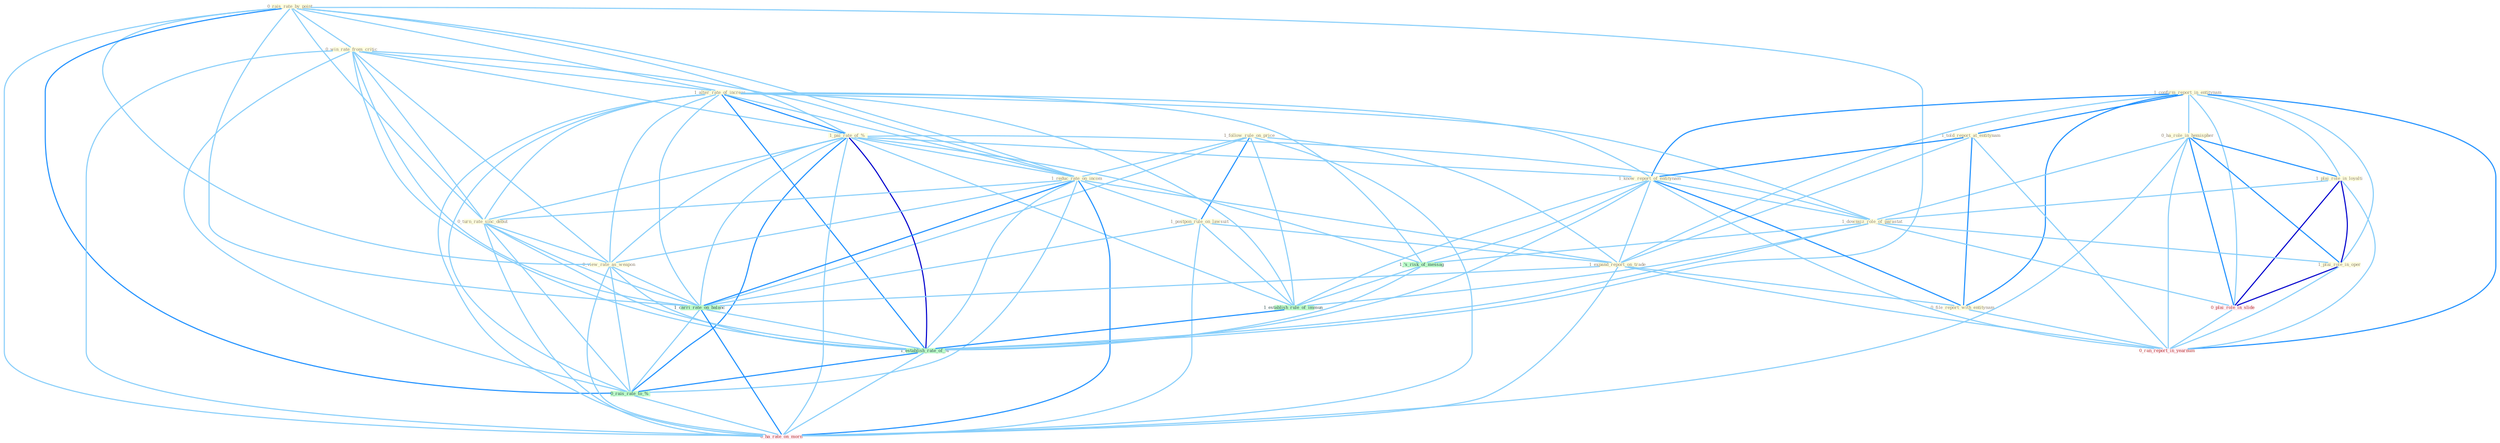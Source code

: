 Graph G{ 
    node
    [shape=polygon,style=filled,width=.5,height=.06,color="#BDFCC9",fixedsize=true,fontsize=4,
    fontcolor="#2f4f4f"];
    {node
    [color="#ffffe0", fontcolor="#8b7d6b"] "0_rais_rate_by_point " "1_confirm_report_in_entitynam " "0_win_rate_from_critic " "1_alter_rate_of_increas " "1_follow_rule_on_price " "1_pai_rate_of_% " "1_reduc_rate_on_incom " "0_turn_rate_sinc_debut " "0_ha_role_in_hemispher " "1_plai_role_in_loyalti " "1_told_report_at_entitynam " "0_view_rate_as_weapon " "1_know_report_of_entitynam " "1_downsiz_role_of_parastat " "1_postpon_rule_on_lawsuit " "1_expand_report_on_trade " "1_plai_role_in_oper " "0_file_report_with_entitynam "}
{node [color="#fff0f5", fontcolor="#b22222"] "0_plai_role_in_slide " "0_ran_report_in_yearnum " "0_ha_rate_on_morn "}
edge [color="#B0E2FF"];

	"0_rais_rate_by_point " -- "0_win_rate_from_critic " [w="1", color="#87cefa" ];
	"0_rais_rate_by_point " -- "1_alter_rate_of_increas " [w="1", color="#87cefa" ];
	"0_rais_rate_by_point " -- "1_pai_rate_of_% " [w="1", color="#87cefa" ];
	"0_rais_rate_by_point " -- "1_reduc_rate_on_incom " [w="1", color="#87cefa" ];
	"0_rais_rate_by_point " -- "0_turn_rate_sinc_debut " [w="1", color="#87cefa" ];
	"0_rais_rate_by_point " -- "0_view_rate_as_weapon " [w="1", color="#87cefa" ];
	"0_rais_rate_by_point " -- "1_carri_rate_on_balanc " [w="1", color="#87cefa" ];
	"0_rais_rate_by_point " -- "1_establish_rate_of_% " [w="1", color="#87cefa" ];
	"0_rais_rate_by_point " -- "0_rais_rate_to_% " [w="2", color="#1e90ff" , len=0.8];
	"0_rais_rate_by_point " -- "0_ha_rate_on_morn " [w="1", color="#87cefa" ];
	"1_confirm_report_in_entitynam " -- "0_ha_role_in_hemispher " [w="1", color="#87cefa" ];
	"1_confirm_report_in_entitynam " -- "1_plai_role_in_loyalti " [w="1", color="#87cefa" ];
	"1_confirm_report_in_entitynam " -- "1_told_report_at_entitynam " [w="2", color="#1e90ff" , len=0.8];
	"1_confirm_report_in_entitynam " -- "1_know_report_of_entitynam " [w="2", color="#1e90ff" , len=0.8];
	"1_confirm_report_in_entitynam " -- "1_expand_report_on_trade " [w="1", color="#87cefa" ];
	"1_confirm_report_in_entitynam " -- "1_plai_role_in_oper " [w="1", color="#87cefa" ];
	"1_confirm_report_in_entitynam " -- "0_file_report_with_entitynam " [w="2", color="#1e90ff" , len=0.8];
	"1_confirm_report_in_entitynam " -- "0_plai_role_in_slide " [w="1", color="#87cefa" ];
	"1_confirm_report_in_entitynam " -- "0_ran_report_in_yearnum " [w="2", color="#1e90ff" , len=0.8];
	"0_win_rate_from_critic " -- "1_alter_rate_of_increas " [w="1", color="#87cefa" ];
	"0_win_rate_from_critic " -- "1_pai_rate_of_% " [w="1", color="#87cefa" ];
	"0_win_rate_from_critic " -- "1_reduc_rate_on_incom " [w="1", color="#87cefa" ];
	"0_win_rate_from_critic " -- "0_turn_rate_sinc_debut " [w="1", color="#87cefa" ];
	"0_win_rate_from_critic " -- "0_view_rate_as_weapon " [w="1", color="#87cefa" ];
	"0_win_rate_from_critic " -- "1_carri_rate_on_balanc " [w="1", color="#87cefa" ];
	"0_win_rate_from_critic " -- "1_establish_rate_of_% " [w="1", color="#87cefa" ];
	"0_win_rate_from_critic " -- "0_rais_rate_to_% " [w="1", color="#87cefa" ];
	"0_win_rate_from_critic " -- "0_ha_rate_on_morn " [w="1", color="#87cefa" ];
	"1_alter_rate_of_increas " -- "1_pai_rate_of_% " [w="2", color="#1e90ff" , len=0.8];
	"1_alter_rate_of_increas " -- "1_reduc_rate_on_incom " [w="1", color="#87cefa" ];
	"1_alter_rate_of_increas " -- "0_turn_rate_sinc_debut " [w="1", color="#87cefa" ];
	"1_alter_rate_of_increas " -- "0_view_rate_as_weapon " [w="1", color="#87cefa" ];
	"1_alter_rate_of_increas " -- "1_know_report_of_entitynam " [w="1", color="#87cefa" ];
	"1_alter_rate_of_increas " -- "1_downsiz_role_of_parastat " [w="1", color="#87cefa" ];
	"1_alter_rate_of_increas " -- "1_carri_rate_on_balanc " [w="1", color="#87cefa" ];
	"1_alter_rate_of_increas " -- "1_'s_risk_of_messag " [w="1", color="#87cefa" ];
	"1_alter_rate_of_increas " -- "1_establish_rule_of_immun " [w="1", color="#87cefa" ];
	"1_alter_rate_of_increas " -- "1_establish_rate_of_% " [w="2", color="#1e90ff" , len=0.8];
	"1_alter_rate_of_increas " -- "0_rais_rate_to_% " [w="1", color="#87cefa" ];
	"1_alter_rate_of_increas " -- "0_ha_rate_on_morn " [w="1", color="#87cefa" ];
	"1_follow_rule_on_price " -- "1_reduc_rate_on_incom " [w="1", color="#87cefa" ];
	"1_follow_rule_on_price " -- "1_postpon_rule_on_lawsuit " [w="2", color="#1e90ff" , len=0.8];
	"1_follow_rule_on_price " -- "1_expand_report_on_trade " [w="1", color="#87cefa" ];
	"1_follow_rule_on_price " -- "1_carri_rate_on_balanc " [w="1", color="#87cefa" ];
	"1_follow_rule_on_price " -- "1_establish_rule_of_immun " [w="1", color="#87cefa" ];
	"1_follow_rule_on_price " -- "0_ha_rate_on_morn " [w="1", color="#87cefa" ];
	"1_pai_rate_of_% " -- "1_reduc_rate_on_incom " [w="1", color="#87cefa" ];
	"1_pai_rate_of_% " -- "0_turn_rate_sinc_debut " [w="1", color="#87cefa" ];
	"1_pai_rate_of_% " -- "0_view_rate_as_weapon " [w="1", color="#87cefa" ];
	"1_pai_rate_of_% " -- "1_know_report_of_entitynam " [w="1", color="#87cefa" ];
	"1_pai_rate_of_% " -- "1_downsiz_role_of_parastat " [w="1", color="#87cefa" ];
	"1_pai_rate_of_% " -- "1_carri_rate_on_balanc " [w="1", color="#87cefa" ];
	"1_pai_rate_of_% " -- "1_'s_risk_of_messag " [w="1", color="#87cefa" ];
	"1_pai_rate_of_% " -- "1_establish_rule_of_immun " [w="1", color="#87cefa" ];
	"1_pai_rate_of_% " -- "1_establish_rate_of_% " [w="3", color="#0000cd" , len=0.6];
	"1_pai_rate_of_% " -- "0_rais_rate_to_% " [w="2", color="#1e90ff" , len=0.8];
	"1_pai_rate_of_% " -- "0_ha_rate_on_morn " [w="1", color="#87cefa" ];
	"1_reduc_rate_on_incom " -- "0_turn_rate_sinc_debut " [w="1", color="#87cefa" ];
	"1_reduc_rate_on_incom " -- "0_view_rate_as_weapon " [w="1", color="#87cefa" ];
	"1_reduc_rate_on_incom " -- "1_postpon_rule_on_lawsuit " [w="1", color="#87cefa" ];
	"1_reduc_rate_on_incom " -- "1_expand_report_on_trade " [w="1", color="#87cefa" ];
	"1_reduc_rate_on_incom " -- "1_carri_rate_on_balanc " [w="2", color="#1e90ff" , len=0.8];
	"1_reduc_rate_on_incom " -- "1_establish_rate_of_% " [w="1", color="#87cefa" ];
	"1_reduc_rate_on_incom " -- "0_rais_rate_to_% " [w="1", color="#87cefa" ];
	"1_reduc_rate_on_incom " -- "0_ha_rate_on_morn " [w="2", color="#1e90ff" , len=0.8];
	"0_turn_rate_sinc_debut " -- "0_view_rate_as_weapon " [w="1", color="#87cefa" ];
	"0_turn_rate_sinc_debut " -- "1_carri_rate_on_balanc " [w="1", color="#87cefa" ];
	"0_turn_rate_sinc_debut " -- "1_establish_rate_of_% " [w="1", color="#87cefa" ];
	"0_turn_rate_sinc_debut " -- "0_rais_rate_to_% " [w="1", color="#87cefa" ];
	"0_turn_rate_sinc_debut " -- "0_ha_rate_on_morn " [w="1", color="#87cefa" ];
	"0_ha_role_in_hemispher " -- "1_plai_role_in_loyalti " [w="2", color="#1e90ff" , len=0.8];
	"0_ha_role_in_hemispher " -- "1_downsiz_role_of_parastat " [w="1", color="#87cefa" ];
	"0_ha_role_in_hemispher " -- "1_plai_role_in_oper " [w="2", color="#1e90ff" , len=0.8];
	"0_ha_role_in_hemispher " -- "0_plai_role_in_slide " [w="2", color="#1e90ff" , len=0.8];
	"0_ha_role_in_hemispher " -- "0_ran_report_in_yearnum " [w="1", color="#87cefa" ];
	"0_ha_role_in_hemispher " -- "0_ha_rate_on_morn " [w="1", color="#87cefa" ];
	"1_plai_role_in_loyalti " -- "1_downsiz_role_of_parastat " [w="1", color="#87cefa" ];
	"1_plai_role_in_loyalti " -- "1_plai_role_in_oper " [w="3", color="#0000cd" , len=0.6];
	"1_plai_role_in_loyalti " -- "0_plai_role_in_slide " [w="3", color="#0000cd" , len=0.6];
	"1_plai_role_in_loyalti " -- "0_ran_report_in_yearnum " [w="1", color="#87cefa" ];
	"1_told_report_at_entitynam " -- "1_know_report_of_entitynam " [w="2", color="#1e90ff" , len=0.8];
	"1_told_report_at_entitynam " -- "1_expand_report_on_trade " [w="1", color="#87cefa" ];
	"1_told_report_at_entitynam " -- "0_file_report_with_entitynam " [w="2", color="#1e90ff" , len=0.8];
	"1_told_report_at_entitynam " -- "0_ran_report_in_yearnum " [w="1", color="#87cefa" ];
	"0_view_rate_as_weapon " -- "1_carri_rate_on_balanc " [w="1", color="#87cefa" ];
	"0_view_rate_as_weapon " -- "1_establish_rate_of_% " [w="1", color="#87cefa" ];
	"0_view_rate_as_weapon " -- "0_rais_rate_to_% " [w="1", color="#87cefa" ];
	"0_view_rate_as_weapon " -- "0_ha_rate_on_morn " [w="1", color="#87cefa" ];
	"1_know_report_of_entitynam " -- "1_downsiz_role_of_parastat " [w="1", color="#87cefa" ];
	"1_know_report_of_entitynam " -- "1_expand_report_on_trade " [w="1", color="#87cefa" ];
	"1_know_report_of_entitynam " -- "0_file_report_with_entitynam " [w="2", color="#1e90ff" , len=0.8];
	"1_know_report_of_entitynam " -- "1_'s_risk_of_messag " [w="1", color="#87cefa" ];
	"1_know_report_of_entitynam " -- "0_ran_report_in_yearnum " [w="1", color="#87cefa" ];
	"1_know_report_of_entitynam " -- "1_establish_rule_of_immun " [w="1", color="#87cefa" ];
	"1_know_report_of_entitynam " -- "1_establish_rate_of_% " [w="1", color="#87cefa" ];
	"1_downsiz_role_of_parastat " -- "1_plai_role_in_oper " [w="1", color="#87cefa" ];
	"1_downsiz_role_of_parastat " -- "0_plai_role_in_slide " [w="1", color="#87cefa" ];
	"1_downsiz_role_of_parastat " -- "1_'s_risk_of_messag " [w="1", color="#87cefa" ];
	"1_downsiz_role_of_parastat " -- "1_establish_rule_of_immun " [w="1", color="#87cefa" ];
	"1_downsiz_role_of_parastat " -- "1_establish_rate_of_% " [w="1", color="#87cefa" ];
	"1_postpon_rule_on_lawsuit " -- "1_expand_report_on_trade " [w="1", color="#87cefa" ];
	"1_postpon_rule_on_lawsuit " -- "1_carri_rate_on_balanc " [w="1", color="#87cefa" ];
	"1_postpon_rule_on_lawsuit " -- "1_establish_rule_of_immun " [w="1", color="#87cefa" ];
	"1_postpon_rule_on_lawsuit " -- "0_ha_rate_on_morn " [w="1", color="#87cefa" ];
	"1_expand_report_on_trade " -- "0_file_report_with_entitynam " [w="1", color="#87cefa" ];
	"1_expand_report_on_trade " -- "1_carri_rate_on_balanc " [w="1", color="#87cefa" ];
	"1_expand_report_on_trade " -- "0_ran_report_in_yearnum " [w="1", color="#87cefa" ];
	"1_expand_report_on_trade " -- "0_ha_rate_on_morn " [w="1", color="#87cefa" ];
	"1_plai_role_in_oper " -- "0_plai_role_in_slide " [w="3", color="#0000cd" , len=0.6];
	"1_plai_role_in_oper " -- "0_ran_report_in_yearnum " [w="1", color="#87cefa" ];
	"0_file_report_with_entitynam " -- "0_ran_report_in_yearnum " [w="1", color="#87cefa" ];
	"0_plai_role_in_slide " -- "0_ran_report_in_yearnum " [w="1", color="#87cefa" ];
	"1_carri_rate_on_balanc " -- "1_establish_rate_of_% " [w="1", color="#87cefa" ];
	"1_carri_rate_on_balanc " -- "0_rais_rate_to_% " [w="1", color="#87cefa" ];
	"1_carri_rate_on_balanc " -- "0_ha_rate_on_morn " [w="2", color="#1e90ff" , len=0.8];
	"1_'s_risk_of_messag " -- "1_establish_rule_of_immun " [w="1", color="#87cefa" ];
	"1_'s_risk_of_messag " -- "1_establish_rate_of_% " [w="1", color="#87cefa" ];
	"1_establish_rule_of_immun " -- "1_establish_rate_of_% " [w="2", color="#1e90ff" , len=0.8];
	"1_establish_rate_of_% " -- "0_rais_rate_to_% " [w="2", color="#1e90ff" , len=0.8];
	"1_establish_rate_of_% " -- "0_ha_rate_on_morn " [w="1", color="#87cefa" ];
	"0_rais_rate_to_% " -- "0_ha_rate_on_morn " [w="1", color="#87cefa" ];
}